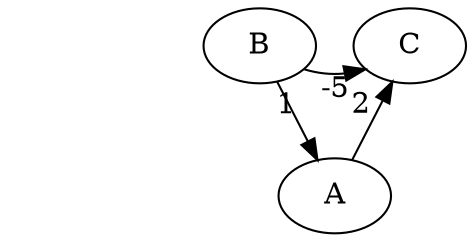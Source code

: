 digraph {

    rank1 [style=invisible]

    "B" -> "A" [xlabel="1"]
    "A" -> "C" [xlabel="2"]
    "B" -> "C" [xlabel="-5"]

    {
        rank = same;
        rank1 -> "B" -> "C" [style=invis]
        rankdir = LR;
    }
}